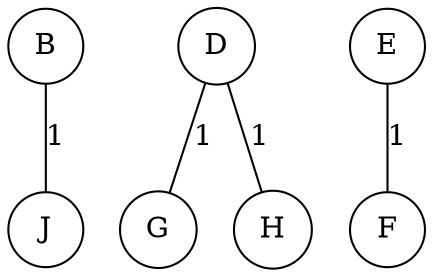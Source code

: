 graph Prim {
B [ shape = circle];
J [shape = circle];
B -- J [label = 1 ];
D [ shape = circle];
G [shape = circle];
D -- G [label = 1 ];
D [ shape = circle];
H [shape = circle];
D -- H [label = 1 ];
E [ shape = circle];
F [shape = circle];
E -- F [label = 1 ];
}